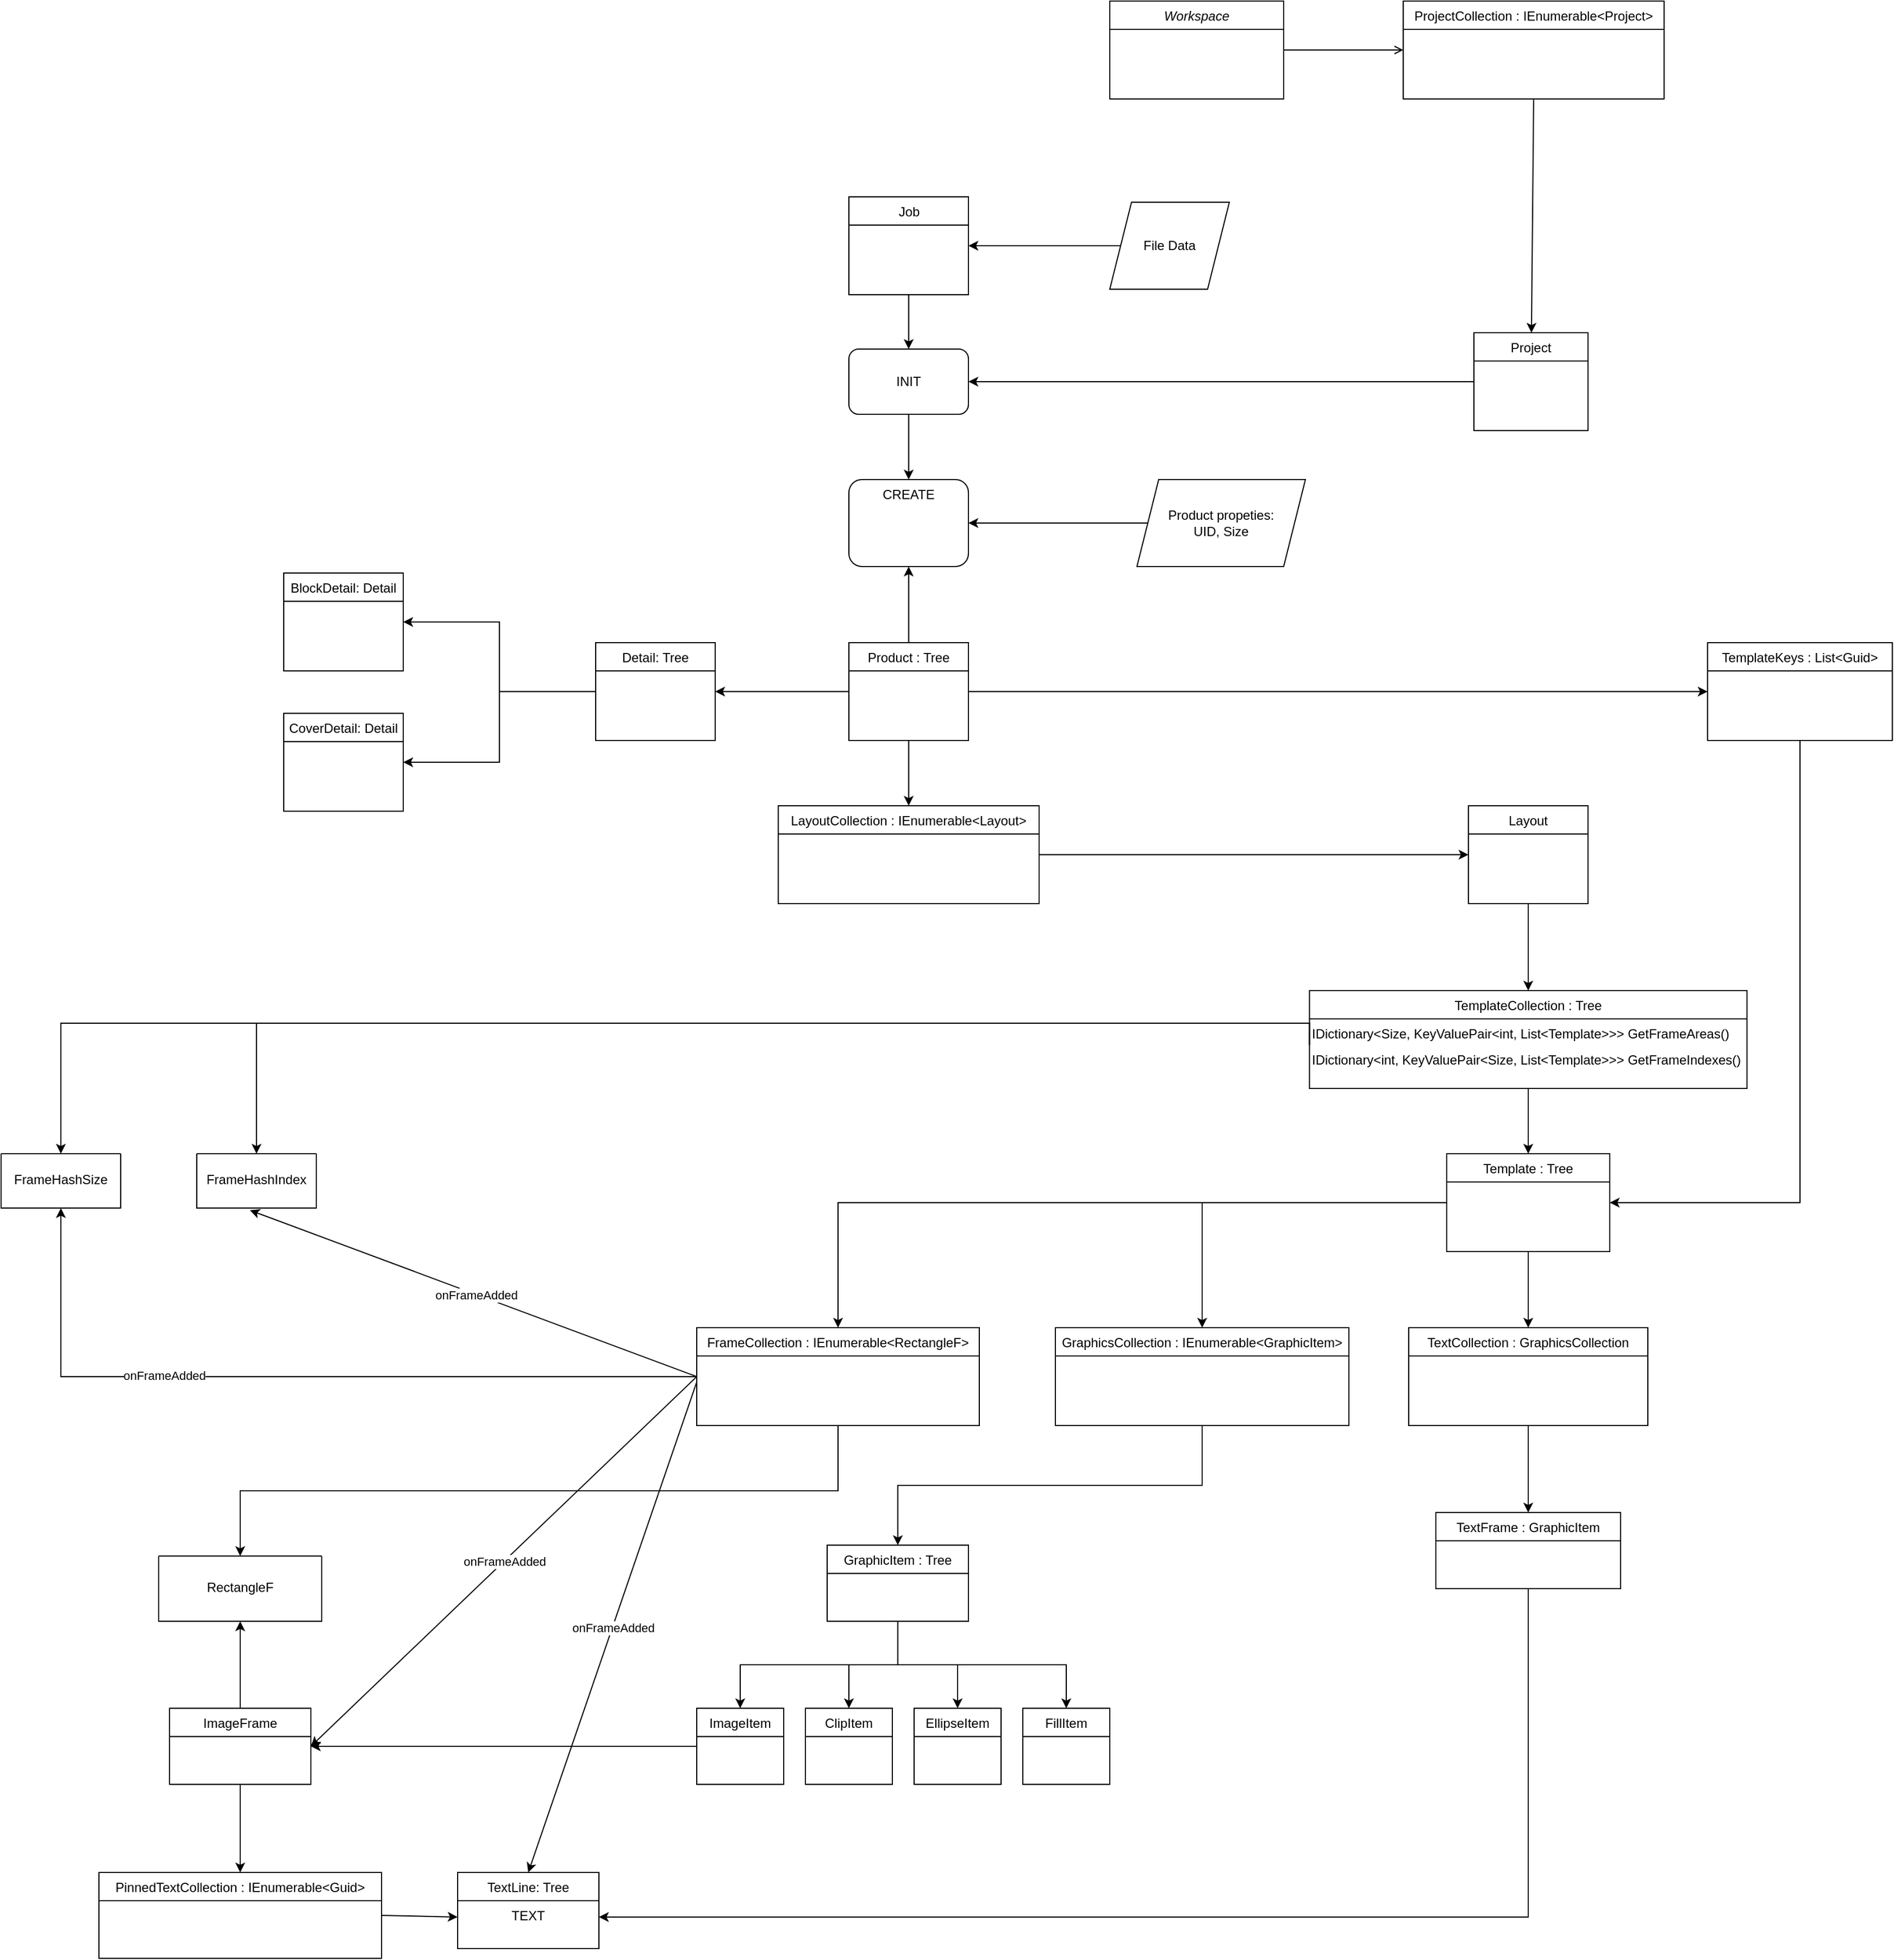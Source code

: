<mxfile version="24.2.5" type="device">
  <diagram id="C5RBs43oDa-KdzZeNtuy" name="Page-1">
    <mxGraphModel dx="3728" dy="2365" grid="1" gridSize="10" guides="1" tooltips="1" connect="1" arrows="1" fold="1" page="1" pageScale="1" pageWidth="827" pageHeight="1169" math="0" shadow="0">
      <root>
        <mxCell id="WIyWlLk6GJQsqaUBKTNV-0" />
        <mxCell id="WIyWlLk6GJQsqaUBKTNV-1" parent="WIyWlLk6GJQsqaUBKTNV-0" />
        <mxCell id="zkfFHV4jXpPFQw0GAbJ--0" value="Workspace" style="swimlane;fontStyle=2;align=center;verticalAlign=top;childLayout=stackLayout;horizontal=1;startSize=26;horizontalStack=0;resizeParent=1;resizeLast=0;collapsible=1;marginBottom=0;rounded=0;shadow=0;strokeWidth=1;" parent="WIyWlLk6GJQsqaUBKTNV-1" vertex="1">
          <mxGeometry x="60" y="-150" width="160" height="90" as="geometry">
            <mxRectangle x="230" y="140" width="160" height="26" as="alternateBounds" />
          </mxGeometry>
        </mxCell>
        <mxCell id="zkfFHV4jXpPFQw0GAbJ--17" value="ProjectCollection : IEnumerable&lt;Project&gt;" style="swimlane;fontStyle=0;align=center;verticalAlign=top;childLayout=stackLayout;horizontal=1;startSize=26;horizontalStack=0;resizeParent=1;resizeLast=0;collapsible=1;marginBottom=0;rounded=0;shadow=0;strokeWidth=1;" parent="WIyWlLk6GJQsqaUBKTNV-1" vertex="1">
          <mxGeometry x="330" y="-150" width="240" height="90" as="geometry">
            <mxRectangle x="550" y="140" width="160" height="26" as="alternateBounds" />
          </mxGeometry>
        </mxCell>
        <mxCell id="zkfFHV4jXpPFQw0GAbJ--26" value="" style="endArrow=open;shadow=0;strokeWidth=1;rounded=0;curved=0;endFill=1;edgeStyle=elbowEdgeStyle;elbow=vertical;" parent="WIyWlLk6GJQsqaUBKTNV-1" source="zkfFHV4jXpPFQw0GAbJ--0" target="zkfFHV4jXpPFQw0GAbJ--17" edge="1">
          <mxGeometry x="0.5" y="41" relative="1" as="geometry">
            <mxPoint x="380" y="22" as="sourcePoint" />
            <mxPoint x="540" y="22" as="targetPoint" />
            <mxPoint x="-40" y="32" as="offset" />
          </mxGeometry>
        </mxCell>
        <mxCell id="epZmwYBo2XGwXkZfo943-4" style="edgeStyle=orthogonalEdgeStyle;rounded=0;orthogonalLoop=1;jettySize=auto;html=1;exitX=0;exitY=0.5;exitDx=0;exitDy=0;entryX=1;entryY=0.5;entryDx=0;entryDy=0;" parent="WIyWlLk6GJQsqaUBKTNV-1" source="JQclvMXNQ_sn5CxyNjuB-0" target="epZmwYBo2XGwXkZfo943-2" edge="1">
          <mxGeometry relative="1" as="geometry" />
        </mxCell>
        <mxCell id="JQclvMXNQ_sn5CxyNjuB-0" value="Project&#xa;" style="swimlane;fontStyle=0;align=center;verticalAlign=top;childLayout=stackLayout;horizontal=1;startSize=26;horizontalStack=0;resizeParent=1;resizeLast=0;collapsible=1;marginBottom=0;rounded=0;shadow=0;strokeWidth=1;" parent="WIyWlLk6GJQsqaUBKTNV-1" vertex="1">
          <mxGeometry x="395" y="155" width="105" height="90" as="geometry">
            <mxRectangle x="550" y="140" width="160" height="26" as="alternateBounds" />
          </mxGeometry>
        </mxCell>
        <mxCell id="JQclvMXNQ_sn5CxyNjuB-1" value="" style="endArrow=classic;html=1;rounded=0;exitX=0.5;exitY=1;exitDx=0;exitDy=0;" parent="WIyWlLk6GJQsqaUBKTNV-1" source="zkfFHV4jXpPFQw0GAbJ--17" target="JQclvMXNQ_sn5CxyNjuB-0" edge="1">
          <mxGeometry width="50" height="50" relative="1" as="geometry">
            <mxPoint x="130" y="300" as="sourcePoint" />
            <mxPoint x="930" y="390" as="targetPoint" />
          </mxGeometry>
        </mxCell>
        <mxCell id="JQclvMXNQ_sn5CxyNjuB-74" style="edgeStyle=orthogonalEdgeStyle;rounded=0;orthogonalLoop=1;jettySize=auto;html=1;exitX=1;exitY=0.5;exitDx=0;exitDy=0;entryX=0;entryY=0.5;entryDx=0;entryDy=0;" parent="WIyWlLk6GJQsqaUBKTNV-1" source="JQclvMXNQ_sn5CxyNjuB-4" target="JQclvMXNQ_sn5CxyNjuB-72" edge="1">
          <mxGeometry relative="1" as="geometry" />
        </mxCell>
        <mxCell id="epZmwYBo2XGwXkZfo943-7" style="edgeStyle=orthogonalEdgeStyle;rounded=0;orthogonalLoop=1;jettySize=auto;html=1;exitX=0.5;exitY=1;exitDx=0;exitDy=0;entryX=0.5;entryY=0;entryDx=0;entryDy=0;" parent="WIyWlLk6GJQsqaUBKTNV-1" source="JQclvMXNQ_sn5CxyNjuB-4" target="JQclvMXNQ_sn5CxyNjuB-8" edge="1">
          <mxGeometry relative="1" as="geometry" />
        </mxCell>
        <mxCell id="epZmwYBo2XGwXkZfo943-16" style="edgeStyle=orthogonalEdgeStyle;rounded=0;orthogonalLoop=1;jettySize=auto;html=1;exitX=0.5;exitY=0;exitDx=0;exitDy=0;entryX=0.5;entryY=1;entryDx=0;entryDy=0;" parent="WIyWlLk6GJQsqaUBKTNV-1" source="JQclvMXNQ_sn5CxyNjuB-4" target="epZmwYBo2XGwXkZfo943-5" edge="1">
          <mxGeometry relative="1" as="geometry" />
        </mxCell>
        <mxCell id="epZmwYBo2XGwXkZfo943-20" style="edgeStyle=orthogonalEdgeStyle;rounded=0;orthogonalLoop=1;jettySize=auto;html=1;exitX=0;exitY=0.5;exitDx=0;exitDy=0;entryX=1;entryY=0.5;entryDx=0;entryDy=0;" parent="WIyWlLk6GJQsqaUBKTNV-1" source="JQclvMXNQ_sn5CxyNjuB-4" target="epZmwYBo2XGwXkZfo943-19" edge="1">
          <mxGeometry relative="1" as="geometry" />
        </mxCell>
        <mxCell id="JQclvMXNQ_sn5CxyNjuB-4" value="Product : Tree" style="swimlane;fontStyle=0;align=center;verticalAlign=top;childLayout=stackLayout;horizontal=1;startSize=26;horizontalStack=0;resizeParent=1;resizeLast=0;collapsible=1;marginBottom=0;rounded=0;shadow=0;strokeWidth=1;" parent="WIyWlLk6GJQsqaUBKTNV-1" vertex="1">
          <mxGeometry x="-180" y="440" width="110" height="90" as="geometry">
            <mxRectangle x="550" y="140" width="160" height="26" as="alternateBounds" />
          </mxGeometry>
        </mxCell>
        <mxCell id="JQclvMXNQ_sn5CxyNjuB-8" value="LayoutCollection : IEnumerable&lt;Layout&gt;" style="swimlane;fontStyle=0;align=center;verticalAlign=top;childLayout=stackLayout;horizontal=1;startSize=26;horizontalStack=0;resizeParent=1;resizeLast=0;collapsible=1;marginBottom=0;rounded=0;shadow=0;strokeWidth=1;" parent="WIyWlLk6GJQsqaUBKTNV-1" vertex="1">
          <mxGeometry x="-245" y="590" width="240" height="90" as="geometry">
            <mxRectangle x="550" y="140" width="160" height="26" as="alternateBounds" />
          </mxGeometry>
        </mxCell>
        <mxCell id="JQclvMXNQ_sn5CxyNjuB-11" value="Layout" style="swimlane;fontStyle=0;align=center;verticalAlign=top;childLayout=stackLayout;horizontal=1;startSize=26;horizontalStack=0;resizeParent=1;resizeLast=0;collapsible=1;marginBottom=0;rounded=0;shadow=0;strokeWidth=1;" parent="WIyWlLk6GJQsqaUBKTNV-1" vertex="1">
          <mxGeometry x="390" y="590" width="110" height="90" as="geometry">
            <mxRectangle x="550" y="140" width="160" height="26" as="alternateBounds" />
          </mxGeometry>
        </mxCell>
        <mxCell id="JQclvMXNQ_sn5CxyNjuB-12" value="" style="endArrow=classic;html=1;rounded=0;exitX=1;exitY=0.5;exitDx=0;exitDy=0;entryX=0;entryY=0.5;entryDx=0;entryDy=0;" parent="WIyWlLk6GJQsqaUBKTNV-1" source="JQclvMXNQ_sn5CxyNjuB-8" target="JQclvMXNQ_sn5CxyNjuB-11" edge="1">
          <mxGeometry width="50" height="50" relative="1" as="geometry">
            <mxPoint x="880" y="440" as="sourcePoint" />
            <mxPoint x="930" y="390" as="targetPoint" />
          </mxGeometry>
        </mxCell>
        <mxCell id="JQclvMXNQ_sn5CxyNjuB-13" value="TemplateCollection : Tree" style="swimlane;fontStyle=0;align=center;verticalAlign=top;childLayout=stackLayout;horizontal=1;startSize=26;horizontalStack=0;resizeParent=1;resizeLast=0;collapsible=1;marginBottom=0;rounded=0;shadow=0;strokeWidth=1;" parent="WIyWlLk6GJQsqaUBKTNV-1" vertex="1">
          <mxGeometry x="243.75" y="760" width="402.5" height="90" as="geometry">
            <mxRectangle x="550" y="140" width="160" height="26" as="alternateBounds" />
          </mxGeometry>
        </mxCell>
        <mxCell id="JQclvMXNQ_sn5CxyNjuB-15" value="IDictionary&amp;lt;Size, KeyValuePair&amp;lt;int, List&amp;lt;Template&amp;gt;&amp;gt;&amp;gt; GetFrameAreas()" style="text;whiteSpace=wrap;html=1;" parent="JQclvMXNQ_sn5CxyNjuB-13" vertex="1">
          <mxGeometry y="26" width="402.5" height="24" as="geometry" />
        </mxCell>
        <mxCell id="JQclvMXNQ_sn5CxyNjuB-16" value="IDictionary&amp;lt;int, KeyValuePair&amp;lt;Size, List&amp;lt;Template&amp;gt;&amp;gt;&amp;gt; GetFrameIndexes()" style="text;whiteSpace=wrap;html=1;" parent="JQclvMXNQ_sn5CxyNjuB-13" vertex="1">
          <mxGeometry y="50" width="402.5" height="24" as="geometry" />
        </mxCell>
        <mxCell id="JQclvMXNQ_sn5CxyNjuB-14" value="" style="endArrow=classic;html=1;rounded=0;exitX=0.5;exitY=1;exitDx=0;exitDy=0;entryX=0.5;entryY=0;entryDx=0;entryDy=0;" parent="WIyWlLk6GJQsqaUBKTNV-1" source="JQclvMXNQ_sn5CxyNjuB-11" target="JQclvMXNQ_sn5CxyNjuB-13" edge="1">
          <mxGeometry width="50" height="50" relative="1" as="geometry">
            <mxPoint x="880" y="440" as="sourcePoint" />
            <mxPoint x="930" y="390" as="targetPoint" />
          </mxGeometry>
        </mxCell>
        <mxCell id="JQclvMXNQ_sn5CxyNjuB-60" style="edgeStyle=orthogonalEdgeStyle;rounded=0;orthogonalLoop=1;jettySize=auto;html=1;exitX=0;exitY=0.5;exitDx=0;exitDy=0;" parent="WIyWlLk6GJQsqaUBKTNV-1" source="JQclvMXNQ_sn5CxyNjuB-17" target="JQclvMXNQ_sn5CxyNjuB-24" edge="1">
          <mxGeometry relative="1" as="geometry" />
        </mxCell>
        <mxCell id="JQclvMXNQ_sn5CxyNjuB-61" style="edgeStyle=orthogonalEdgeStyle;rounded=0;orthogonalLoop=1;jettySize=auto;html=1;exitX=0;exitY=0.5;exitDx=0;exitDy=0;entryX=0.5;entryY=0;entryDx=0;entryDy=0;" parent="WIyWlLk6GJQsqaUBKTNV-1" source="JQclvMXNQ_sn5CxyNjuB-17" target="JQclvMXNQ_sn5CxyNjuB-20" edge="1">
          <mxGeometry relative="1" as="geometry" />
        </mxCell>
        <mxCell id="JQclvMXNQ_sn5CxyNjuB-17" value="Template : Tree" style="swimlane;fontStyle=0;align=center;verticalAlign=top;childLayout=stackLayout;horizontal=1;startSize=26;horizontalStack=0;resizeParent=1;resizeLast=0;collapsible=1;marginBottom=0;rounded=0;shadow=0;strokeWidth=1;" parent="WIyWlLk6GJQsqaUBKTNV-1" vertex="1">
          <mxGeometry x="370" y="910" width="150" height="90" as="geometry">
            <mxRectangle x="550" y="140" width="160" height="26" as="alternateBounds" />
          </mxGeometry>
        </mxCell>
        <mxCell id="JQclvMXNQ_sn5CxyNjuB-19" value="" style="endArrow=classic;html=1;rounded=0;exitX=0.5;exitY=1;exitDx=0;exitDy=0;" parent="WIyWlLk6GJQsqaUBKTNV-1" source="JQclvMXNQ_sn5CxyNjuB-13" target="JQclvMXNQ_sn5CxyNjuB-17" edge="1">
          <mxGeometry width="50" height="50" relative="1" as="geometry">
            <mxPoint x="880" y="540" as="sourcePoint" />
            <mxPoint x="930" y="490" as="targetPoint" />
          </mxGeometry>
        </mxCell>
        <mxCell id="JQclvMXNQ_sn5CxyNjuB-20" value="GraphicsCollection : IEnumerable&lt;GraphicItem&gt;" style="swimlane;fontStyle=0;align=center;verticalAlign=top;childLayout=stackLayout;horizontal=1;startSize=26;horizontalStack=0;resizeParent=1;resizeLast=0;collapsible=1;marginBottom=0;rounded=0;shadow=0;strokeWidth=1;" parent="WIyWlLk6GJQsqaUBKTNV-1" vertex="1">
          <mxGeometry x="10" y="1070" width="270" height="90" as="geometry">
            <mxRectangle x="550" y="140" width="160" height="26" as="alternateBounds" />
          </mxGeometry>
        </mxCell>
        <mxCell id="JQclvMXNQ_sn5CxyNjuB-68" style="edgeStyle=orthogonalEdgeStyle;rounded=0;orthogonalLoop=1;jettySize=auto;html=1;exitX=0.5;exitY=1;exitDx=0;exitDy=0;" parent="WIyWlLk6GJQsqaUBKTNV-1" source="JQclvMXNQ_sn5CxyNjuB-22" target="JQclvMXNQ_sn5CxyNjuB-59" edge="1">
          <mxGeometry relative="1" as="geometry" />
        </mxCell>
        <mxCell id="JQclvMXNQ_sn5CxyNjuB-22" value="TextCollection : GraphicsCollection" style="swimlane;fontStyle=0;align=center;verticalAlign=top;childLayout=stackLayout;horizontal=1;startSize=26;horizontalStack=0;resizeParent=1;resizeLast=0;collapsible=1;marginBottom=0;rounded=0;shadow=0;strokeWidth=1;" parent="WIyWlLk6GJQsqaUBKTNV-1" vertex="1">
          <mxGeometry x="335" y="1070" width="220" height="90" as="geometry">
            <mxRectangle x="550" y="140" width="160" height="26" as="alternateBounds" />
          </mxGeometry>
        </mxCell>
        <mxCell id="JQclvMXNQ_sn5CxyNjuB-55" style="edgeStyle=orthogonalEdgeStyle;rounded=0;orthogonalLoop=1;jettySize=auto;html=1;exitX=0.5;exitY=1;exitDx=0;exitDy=0;" parent="WIyWlLk6GJQsqaUBKTNV-1" source="JQclvMXNQ_sn5CxyNjuB-24" target="JQclvMXNQ_sn5CxyNjuB-52" edge="1">
          <mxGeometry relative="1" as="geometry" />
        </mxCell>
        <mxCell id="JQclvMXNQ_sn5CxyNjuB-24" value="FrameCollection : IEnumerable&lt;RectangleF&gt;" style="swimlane;fontStyle=0;align=center;verticalAlign=top;childLayout=stackLayout;horizontal=1;startSize=26;horizontalStack=0;resizeParent=1;resizeLast=0;collapsible=1;marginBottom=0;rounded=0;shadow=0;strokeWidth=1;" parent="WIyWlLk6GJQsqaUBKTNV-1" vertex="1">
          <mxGeometry x="-320" y="1070" width="260" height="90" as="geometry">
            <mxRectangle x="550" y="140" width="160" height="26" as="alternateBounds" />
          </mxGeometry>
        </mxCell>
        <mxCell id="JQclvMXNQ_sn5CxyNjuB-25" value="" style="endArrow=classic;html=1;rounded=0;exitX=0.5;exitY=1;exitDx=0;exitDy=0;entryX=0.5;entryY=0;entryDx=0;entryDy=0;" parent="WIyWlLk6GJQsqaUBKTNV-1" source="JQclvMXNQ_sn5CxyNjuB-17" target="JQclvMXNQ_sn5CxyNjuB-22" edge="1">
          <mxGeometry width="50" height="50" relative="1" as="geometry">
            <mxPoint x="880" y="1040" as="sourcePoint" />
            <mxPoint x="930" y="990" as="targetPoint" />
          </mxGeometry>
        </mxCell>
        <mxCell id="JQclvMXNQ_sn5CxyNjuB-27" value="" style="swimlane;startSize=0;" parent="WIyWlLk6GJQsqaUBKTNV-1" vertex="1">
          <mxGeometry x="-780" y="910" width="110" height="50" as="geometry" />
        </mxCell>
        <mxCell id="JQclvMXNQ_sn5CxyNjuB-28" value="FrameHashIndex" style="text;whiteSpace=wrap;html=1;align=center;" parent="JQclvMXNQ_sn5CxyNjuB-27" vertex="1">
          <mxGeometry y="10" width="110" height="40" as="geometry" />
        </mxCell>
        <mxCell id="JQclvMXNQ_sn5CxyNjuB-29" value="" style="swimlane;startSize=0;" parent="WIyWlLk6GJQsqaUBKTNV-1" vertex="1">
          <mxGeometry x="-960" y="910" width="110" height="50" as="geometry" />
        </mxCell>
        <mxCell id="JQclvMXNQ_sn5CxyNjuB-30" value="FrameHashSize" style="text;whiteSpace=wrap;html=1;align=center;" parent="JQclvMXNQ_sn5CxyNjuB-29" vertex="1">
          <mxGeometry y="10" width="110" height="40" as="geometry" />
        </mxCell>
        <mxCell id="JQclvMXNQ_sn5CxyNjuB-45" style="edgeStyle=orthogonalEdgeStyle;rounded=0;orthogonalLoop=1;jettySize=auto;html=1;exitX=0.5;exitY=1;exitDx=0;exitDy=0;entryX=0.5;entryY=0;entryDx=0;entryDy=0;" parent="WIyWlLk6GJQsqaUBKTNV-1" source="JQclvMXNQ_sn5CxyNjuB-39" target="JQclvMXNQ_sn5CxyNjuB-41" edge="1">
          <mxGeometry relative="1" as="geometry" />
        </mxCell>
        <mxCell id="JQclvMXNQ_sn5CxyNjuB-46" style="edgeStyle=orthogonalEdgeStyle;rounded=0;orthogonalLoop=1;jettySize=auto;html=1;exitX=0.5;exitY=1;exitDx=0;exitDy=0;entryX=0.5;entryY=0;entryDx=0;entryDy=0;" parent="WIyWlLk6GJQsqaUBKTNV-1" source="JQclvMXNQ_sn5CxyNjuB-39" target="JQclvMXNQ_sn5CxyNjuB-42" edge="1">
          <mxGeometry relative="1" as="geometry" />
        </mxCell>
        <mxCell id="JQclvMXNQ_sn5CxyNjuB-47" style="edgeStyle=orthogonalEdgeStyle;rounded=0;orthogonalLoop=1;jettySize=auto;html=1;exitX=0.5;exitY=1;exitDx=0;exitDy=0;entryX=0.5;entryY=0;entryDx=0;entryDy=0;" parent="WIyWlLk6GJQsqaUBKTNV-1" source="JQclvMXNQ_sn5CxyNjuB-39" target="JQclvMXNQ_sn5CxyNjuB-43" edge="1">
          <mxGeometry relative="1" as="geometry" />
        </mxCell>
        <mxCell id="JQclvMXNQ_sn5CxyNjuB-48" style="edgeStyle=orthogonalEdgeStyle;rounded=0;orthogonalLoop=1;jettySize=auto;html=1;exitX=0.5;exitY=1;exitDx=0;exitDy=0;entryX=0.5;entryY=0;entryDx=0;entryDy=0;" parent="WIyWlLk6GJQsqaUBKTNV-1" source="JQclvMXNQ_sn5CxyNjuB-39" target="JQclvMXNQ_sn5CxyNjuB-44" edge="1">
          <mxGeometry relative="1" as="geometry" />
        </mxCell>
        <mxCell id="JQclvMXNQ_sn5CxyNjuB-39" value="GraphicItem : Tree" style="swimlane;fontStyle=0;align=center;verticalAlign=top;childLayout=stackLayout;horizontal=1;startSize=26;horizontalStack=0;resizeParent=1;resizeLast=0;collapsible=1;marginBottom=0;rounded=0;shadow=0;strokeWidth=1;" parent="WIyWlLk6GJQsqaUBKTNV-1" vertex="1">
          <mxGeometry x="-200" y="1270" width="130" height="70" as="geometry">
            <mxRectangle x="550" y="140" width="160" height="26" as="alternateBounds" />
          </mxGeometry>
        </mxCell>
        <mxCell id="JQclvMXNQ_sn5CxyNjuB-40" value="" style="endArrow=classic;html=1;rounded=0;exitX=0.5;exitY=1;exitDx=0;exitDy=0;entryX=0.5;entryY=0;entryDx=0;entryDy=0;edgeStyle=orthogonalEdgeStyle;" parent="WIyWlLk6GJQsqaUBKTNV-1" source="JQclvMXNQ_sn5CxyNjuB-20" target="JQclvMXNQ_sn5CxyNjuB-39" edge="1">
          <mxGeometry width="50" height="50" relative="1" as="geometry">
            <mxPoint x="880" y="940" as="sourcePoint" />
            <mxPoint x="930" y="890" as="targetPoint" />
          </mxGeometry>
        </mxCell>
        <mxCell id="JQclvMXNQ_sn5CxyNjuB-41" value="FillItem" style="swimlane;fontStyle=0;align=center;verticalAlign=top;childLayout=stackLayout;horizontal=1;startSize=26;horizontalStack=0;resizeParent=1;resizeLast=0;collapsible=1;marginBottom=0;rounded=0;shadow=0;strokeWidth=1;" parent="WIyWlLk6GJQsqaUBKTNV-1" vertex="1">
          <mxGeometry x="-20" y="1420" width="80" height="70" as="geometry">
            <mxRectangle x="550" y="140" width="160" height="26" as="alternateBounds" />
          </mxGeometry>
        </mxCell>
        <mxCell id="JQclvMXNQ_sn5CxyNjuB-42" value="ClipItem" style="swimlane;fontStyle=0;align=center;verticalAlign=top;childLayout=stackLayout;horizontal=1;startSize=26;horizontalStack=0;resizeParent=1;resizeLast=0;collapsible=1;marginBottom=0;rounded=0;shadow=0;strokeWidth=1;" parent="WIyWlLk6GJQsqaUBKTNV-1" vertex="1">
          <mxGeometry x="-220" y="1420" width="80" height="70" as="geometry">
            <mxRectangle x="550" y="140" width="160" height="26" as="alternateBounds" />
          </mxGeometry>
        </mxCell>
        <mxCell id="JQclvMXNQ_sn5CxyNjuB-43" value="EllipseItem" style="swimlane;fontStyle=0;align=center;verticalAlign=top;childLayout=stackLayout;horizontal=1;startSize=26;horizontalStack=0;resizeParent=1;resizeLast=0;collapsible=1;marginBottom=0;rounded=0;shadow=0;strokeWidth=1;" parent="WIyWlLk6GJQsqaUBKTNV-1" vertex="1">
          <mxGeometry x="-120" y="1420" width="80" height="70" as="geometry">
            <mxRectangle x="550" y="140" width="160" height="26" as="alternateBounds" />
          </mxGeometry>
        </mxCell>
        <mxCell id="JQclvMXNQ_sn5CxyNjuB-51" style="edgeStyle=orthogonalEdgeStyle;rounded=0;orthogonalLoop=1;jettySize=auto;html=1;exitX=0;exitY=0.5;exitDx=0;exitDy=0;entryX=1;entryY=0.5;entryDx=0;entryDy=0;" parent="WIyWlLk6GJQsqaUBKTNV-1" source="JQclvMXNQ_sn5CxyNjuB-44" target="JQclvMXNQ_sn5CxyNjuB-50" edge="1">
          <mxGeometry relative="1" as="geometry" />
        </mxCell>
        <mxCell id="JQclvMXNQ_sn5CxyNjuB-44" value="ImageItem" style="swimlane;fontStyle=0;align=center;verticalAlign=top;childLayout=stackLayout;horizontal=1;startSize=26;horizontalStack=0;resizeParent=1;resizeLast=0;collapsible=1;marginBottom=0;rounded=0;shadow=0;strokeWidth=1;" parent="WIyWlLk6GJQsqaUBKTNV-1" vertex="1">
          <mxGeometry x="-320" y="1420" width="80" height="70" as="geometry">
            <mxRectangle x="550" y="140" width="160" height="26" as="alternateBounds" />
          </mxGeometry>
        </mxCell>
        <mxCell id="JQclvMXNQ_sn5CxyNjuB-58" style="edgeStyle=orthogonalEdgeStyle;rounded=0;orthogonalLoop=1;jettySize=auto;html=1;exitX=0.5;exitY=0;exitDx=0;exitDy=0;entryX=0.5;entryY=1;entryDx=0;entryDy=0;" parent="WIyWlLk6GJQsqaUBKTNV-1" source="JQclvMXNQ_sn5CxyNjuB-50" target="JQclvMXNQ_sn5CxyNjuB-52" edge="1">
          <mxGeometry relative="1" as="geometry" />
        </mxCell>
        <mxCell id="khSnl6Eu7bIwyBFIdUrY-1" style="edgeStyle=orthogonalEdgeStyle;rounded=0;orthogonalLoop=1;jettySize=auto;html=1;exitX=0.5;exitY=1;exitDx=0;exitDy=0;entryX=0.5;entryY=0;entryDx=0;entryDy=0;" parent="WIyWlLk6GJQsqaUBKTNV-1" source="JQclvMXNQ_sn5CxyNjuB-50" target="khSnl6Eu7bIwyBFIdUrY-0" edge="1">
          <mxGeometry relative="1" as="geometry" />
        </mxCell>
        <mxCell id="JQclvMXNQ_sn5CxyNjuB-50" value="ImageFrame" style="swimlane;fontStyle=0;align=center;verticalAlign=top;childLayout=stackLayout;horizontal=1;startSize=26;horizontalStack=0;resizeParent=1;resizeLast=0;collapsible=1;marginBottom=0;rounded=0;shadow=0;strokeWidth=1;" parent="WIyWlLk6GJQsqaUBKTNV-1" vertex="1">
          <mxGeometry x="-805" y="1420" width="130" height="70" as="geometry">
            <mxRectangle x="550" y="140" width="160" height="26" as="alternateBounds" />
          </mxGeometry>
        </mxCell>
        <mxCell id="JQclvMXNQ_sn5CxyNjuB-52" value="" style="swimlane;startSize=0;" parent="WIyWlLk6GJQsqaUBKTNV-1" vertex="1">
          <mxGeometry x="-815" y="1280" width="150" height="60" as="geometry" />
        </mxCell>
        <mxCell id="JQclvMXNQ_sn5CxyNjuB-54" value="RectangleF" style="text;whiteSpace=wrap;html=1;align=center;" parent="JQclvMXNQ_sn5CxyNjuB-52" vertex="1">
          <mxGeometry y="15" width="150" height="40" as="geometry" />
        </mxCell>
        <mxCell id="khSnl6Eu7bIwyBFIdUrY-13" style="edgeStyle=orthogonalEdgeStyle;rounded=0;orthogonalLoop=1;jettySize=auto;html=1;exitX=0.5;exitY=1;exitDx=0;exitDy=0;entryX=1;entryY=0.75;entryDx=0;entryDy=0;" parent="WIyWlLk6GJQsqaUBKTNV-1" source="JQclvMXNQ_sn5CxyNjuB-59" target="JQclvMXNQ_sn5CxyNjuB-71" edge="1">
          <mxGeometry relative="1" as="geometry" />
        </mxCell>
        <mxCell id="JQclvMXNQ_sn5CxyNjuB-59" value="TextFrame : GraphicItem" style="swimlane;fontStyle=0;align=center;verticalAlign=top;childLayout=stackLayout;horizontal=1;startSize=26;horizontalStack=0;resizeParent=1;resizeLast=0;collapsible=1;marginBottom=0;rounded=0;shadow=0;strokeWidth=1;" parent="WIyWlLk6GJQsqaUBKTNV-1" vertex="1">
          <mxGeometry x="360" y="1240" width="170" height="70" as="geometry">
            <mxRectangle x="550" y="140" width="160" height="26" as="alternateBounds" />
          </mxGeometry>
        </mxCell>
        <mxCell id="JQclvMXNQ_sn5CxyNjuB-62" style="edgeStyle=orthogonalEdgeStyle;rounded=0;orthogonalLoop=1;jettySize=auto;html=1;exitX=0;exitY=0;exitDx=0;exitDy=0;entryX=0.5;entryY=0;entryDx=0;entryDy=0;" parent="WIyWlLk6GJQsqaUBKTNV-1" source="JQclvMXNQ_sn5CxyNjuB-16" target="JQclvMXNQ_sn5CxyNjuB-29" edge="1">
          <mxGeometry relative="1" as="geometry" />
        </mxCell>
        <mxCell id="JQclvMXNQ_sn5CxyNjuB-63" style="edgeStyle=orthogonalEdgeStyle;rounded=0;orthogonalLoop=1;jettySize=auto;html=1;exitX=0;exitY=0;exitDx=0;exitDy=0;" parent="WIyWlLk6GJQsqaUBKTNV-1" source="JQclvMXNQ_sn5CxyNjuB-16" target="JQclvMXNQ_sn5CxyNjuB-27" edge="1">
          <mxGeometry relative="1" as="geometry" />
        </mxCell>
        <mxCell id="JQclvMXNQ_sn5CxyNjuB-69" value="TextLine: Tree" style="swimlane;fontStyle=0;align=center;verticalAlign=top;childLayout=stackLayout;horizontal=1;startSize=26;horizontalStack=0;resizeParent=1;resizeLast=0;collapsible=1;marginBottom=0;rounded=0;shadow=0;strokeWidth=1;" parent="WIyWlLk6GJQsqaUBKTNV-1" vertex="1">
          <mxGeometry x="-540" y="1571" width="130" height="70" as="geometry">
            <mxRectangle x="550" y="140" width="160" height="26" as="alternateBounds" />
          </mxGeometry>
        </mxCell>
        <mxCell id="JQclvMXNQ_sn5CxyNjuB-71" value="TEXT&lt;div&gt;&lt;br&gt;&lt;/div&gt;" style="text;whiteSpace=wrap;html=1;align=center;" parent="JQclvMXNQ_sn5CxyNjuB-69" vertex="1">
          <mxGeometry y="26" width="130" height="20" as="geometry" />
        </mxCell>
        <mxCell id="JQclvMXNQ_sn5CxyNjuB-72" value="TemplateKeys : List&lt;Guid&gt;" style="swimlane;fontStyle=0;align=center;verticalAlign=top;childLayout=stackLayout;horizontal=1;startSize=26;horizontalStack=0;resizeParent=1;resizeLast=0;collapsible=1;marginBottom=0;rounded=0;shadow=0;strokeWidth=1;" parent="WIyWlLk6GJQsqaUBKTNV-1" vertex="1">
          <mxGeometry x="610" y="440" width="170" height="90" as="geometry">
            <mxRectangle x="550" y="140" width="160" height="26" as="alternateBounds" />
          </mxGeometry>
        </mxCell>
        <mxCell id="JQclvMXNQ_sn5CxyNjuB-78" value="" style="endArrow=classic;html=1;rounded=0;exitX=0.5;exitY=1;exitDx=0;exitDy=0;entryX=1;entryY=0.5;entryDx=0;entryDy=0;" parent="WIyWlLk6GJQsqaUBKTNV-1" source="JQclvMXNQ_sn5CxyNjuB-72" target="JQclvMXNQ_sn5CxyNjuB-17" edge="1">
          <mxGeometry width="50" height="50" relative="1" as="geometry">
            <mxPoint x="410" y="880" as="sourcePoint" />
            <mxPoint x="460" y="830" as="targetPoint" />
            <Array as="points">
              <mxPoint x="695" y="955" />
            </Array>
          </mxGeometry>
        </mxCell>
        <mxCell id="khSnl6Eu7bIwyBFIdUrY-2" style="rounded=0;orthogonalLoop=1;jettySize=auto;html=1;exitX=1;exitY=0.5;exitDx=0;exitDy=0;entryX=0;entryY=0.75;entryDx=0;entryDy=0;" parent="WIyWlLk6GJQsqaUBKTNV-1" source="khSnl6Eu7bIwyBFIdUrY-0" target="JQclvMXNQ_sn5CxyNjuB-71" edge="1">
          <mxGeometry relative="1" as="geometry" />
        </mxCell>
        <mxCell id="khSnl6Eu7bIwyBFIdUrY-0" value="PinnedTextCollection : IEnumerable&lt;Guid&gt;" style="swimlane;fontStyle=0;align=center;verticalAlign=top;childLayout=stackLayout;horizontal=1;startSize=26;horizontalStack=0;resizeParent=1;resizeLast=0;collapsible=1;marginBottom=0;rounded=0;shadow=0;strokeWidth=1;" parent="WIyWlLk6GJQsqaUBKTNV-1" vertex="1">
          <mxGeometry x="-870" y="1571" width="260" height="79" as="geometry">
            <mxRectangle x="550" y="140" width="160" height="26" as="alternateBounds" />
          </mxGeometry>
        </mxCell>
        <mxCell id="khSnl6Eu7bIwyBFIdUrY-4" value="" style="endArrow=classic;html=1;rounded=0;exitX=0;exitY=0.5;exitDx=0;exitDy=0;entryX=0.445;entryY=1.05;entryDx=0;entryDy=0;entryPerimeter=0;" parent="WIyWlLk6GJQsqaUBKTNV-1" source="JQclvMXNQ_sn5CxyNjuB-24" target="JQclvMXNQ_sn5CxyNjuB-28" edge="1">
          <mxGeometry relative="1" as="geometry">
            <mxPoint x="170" y="1310" as="sourcePoint" />
            <mxPoint x="270" y="1310" as="targetPoint" />
          </mxGeometry>
        </mxCell>
        <mxCell id="khSnl6Eu7bIwyBFIdUrY-5" value="Label" style="edgeLabel;resizable=0;html=1;;align=center;verticalAlign=middle;" parent="khSnl6Eu7bIwyBFIdUrY-4" connectable="0" vertex="1">
          <mxGeometry relative="1" as="geometry" />
        </mxCell>
        <mxCell id="khSnl6Eu7bIwyBFIdUrY-8" value="onFrameAdded" style="edgeLabel;html=1;align=center;verticalAlign=middle;resizable=0;points=[];" parent="khSnl6Eu7bIwyBFIdUrY-4" vertex="1" connectable="0">
          <mxGeometry x="-0.01" relative="1" as="geometry">
            <mxPoint as="offset" />
          </mxGeometry>
        </mxCell>
        <mxCell id="khSnl6Eu7bIwyBFIdUrY-6" value="" style="endArrow=classic;html=1;rounded=0;exitX=0;exitY=0.5;exitDx=0;exitDy=0;entryX=0.5;entryY=1;entryDx=0;entryDy=0;edgeStyle=orthogonalEdgeStyle;" parent="WIyWlLk6GJQsqaUBKTNV-1" source="JQclvMXNQ_sn5CxyNjuB-24" target="JQclvMXNQ_sn5CxyNjuB-30" edge="1">
          <mxGeometry relative="1" as="geometry">
            <mxPoint x="170" y="1310" as="sourcePoint" />
            <mxPoint x="270" y="1310" as="targetPoint" />
          </mxGeometry>
        </mxCell>
        <mxCell id="khSnl6Eu7bIwyBFIdUrY-7" value="Label" style="edgeLabel;resizable=0;html=1;;align=center;verticalAlign=middle;" parent="khSnl6Eu7bIwyBFIdUrY-6" connectable="0" vertex="1">
          <mxGeometry relative="1" as="geometry">
            <mxPoint x="-130" as="offset" />
          </mxGeometry>
        </mxCell>
        <mxCell id="khSnl6Eu7bIwyBFIdUrY-9" value="onFrameAdded" style="edgeLabel;html=1;align=center;verticalAlign=middle;resizable=0;points=[];" parent="khSnl6Eu7bIwyBFIdUrY-6" vertex="1" connectable="0">
          <mxGeometry x="-0.026" y="-1" relative="1" as="geometry">
            <mxPoint x="-130" as="offset" />
          </mxGeometry>
        </mxCell>
        <mxCell id="khSnl6Eu7bIwyBFIdUrY-10" value="" style="endArrow=classic;html=1;rounded=0;exitX=0;exitY=0.5;exitDx=0;exitDy=0;entryX=1;entryY=0.5;entryDx=0;entryDy=0;" parent="WIyWlLk6GJQsqaUBKTNV-1" source="JQclvMXNQ_sn5CxyNjuB-24" target="JQclvMXNQ_sn5CxyNjuB-50" edge="1">
          <mxGeometry relative="1" as="geometry">
            <mxPoint x="170" y="1310" as="sourcePoint" />
            <mxPoint x="270" y="1310" as="targetPoint" />
          </mxGeometry>
        </mxCell>
        <mxCell id="khSnl6Eu7bIwyBFIdUrY-11" value="onFrameAdded" style="edgeLabel;resizable=0;html=1;;align=center;verticalAlign=middle;" parent="khSnl6Eu7bIwyBFIdUrY-10" connectable="0" vertex="1">
          <mxGeometry relative="1" as="geometry" />
        </mxCell>
        <mxCell id="khSnl6Eu7bIwyBFIdUrY-14" value="" style="endArrow=classic;html=1;rounded=0;entryX=0.5;entryY=0;entryDx=0;entryDy=0;" parent="WIyWlLk6GJQsqaUBKTNV-1" target="JQclvMXNQ_sn5CxyNjuB-69" edge="1">
          <mxGeometry relative="1" as="geometry">
            <mxPoint x="-320" y="1120" as="sourcePoint" />
            <mxPoint x="-665" y="1465" as="targetPoint" />
          </mxGeometry>
        </mxCell>
        <mxCell id="khSnl6Eu7bIwyBFIdUrY-15" value="onFrameAdded" style="edgeLabel;resizable=0;html=1;;align=center;verticalAlign=middle;" parent="khSnl6Eu7bIwyBFIdUrY-14" connectable="0" vertex="1">
          <mxGeometry relative="1" as="geometry" />
        </mxCell>
        <mxCell id="epZmwYBo2XGwXkZfo943-3" style="edgeStyle=orthogonalEdgeStyle;rounded=0;orthogonalLoop=1;jettySize=auto;html=1;exitX=0.5;exitY=1;exitDx=0;exitDy=0;entryX=0.5;entryY=0;entryDx=0;entryDy=0;" parent="WIyWlLk6GJQsqaUBKTNV-1" source="epZmwYBo2XGwXkZfo943-0" target="epZmwYBo2XGwXkZfo943-2" edge="1">
          <mxGeometry relative="1" as="geometry" />
        </mxCell>
        <mxCell id="epZmwYBo2XGwXkZfo943-0" value="Job" style="swimlane;fontStyle=0;align=center;verticalAlign=top;childLayout=stackLayout;horizontal=1;startSize=26;horizontalStack=0;resizeParent=1;resizeLast=0;collapsible=1;marginBottom=0;rounded=0;shadow=0;strokeWidth=1;html=1;" parent="WIyWlLk6GJQsqaUBKTNV-1" vertex="1">
          <mxGeometry x="-180" y="30" width="110" height="90" as="geometry">
            <mxRectangle x="-180" y="30" width="160" height="26" as="alternateBounds" />
          </mxGeometry>
        </mxCell>
        <mxCell id="epZmwYBo2XGwXkZfo943-6" style="edgeStyle=orthogonalEdgeStyle;rounded=0;orthogonalLoop=1;jettySize=auto;html=1;exitX=0.5;exitY=1;exitDx=0;exitDy=0;" parent="WIyWlLk6GJQsqaUBKTNV-1" source="epZmwYBo2XGwXkZfo943-2" target="epZmwYBo2XGwXkZfo943-5" edge="1">
          <mxGeometry relative="1" as="geometry" />
        </mxCell>
        <mxCell id="epZmwYBo2XGwXkZfo943-2" value="INIT" style="rounded=1;whiteSpace=wrap;html=1;" parent="WIyWlLk6GJQsqaUBKTNV-1" vertex="1">
          <mxGeometry x="-180" y="170" width="110" height="60" as="geometry" />
        </mxCell>
        <mxCell id="epZmwYBo2XGwXkZfo943-5" value="CREATE" style="rounded=1;whiteSpace=wrap;html=1;verticalAlign=top;" parent="WIyWlLk6GJQsqaUBKTNV-1" vertex="1">
          <mxGeometry x="-180" y="290" width="110" height="80" as="geometry" />
        </mxCell>
        <mxCell id="epZmwYBo2XGwXkZfo943-18" style="edgeStyle=orthogonalEdgeStyle;rounded=0;orthogonalLoop=1;jettySize=auto;html=1;exitX=0;exitY=0.5;exitDx=0;exitDy=0;entryX=1;entryY=0.5;entryDx=0;entryDy=0;" parent="WIyWlLk6GJQsqaUBKTNV-1" source="epZmwYBo2XGwXkZfo943-17" target="epZmwYBo2XGwXkZfo943-5" edge="1">
          <mxGeometry relative="1" as="geometry" />
        </mxCell>
        <mxCell id="epZmwYBo2XGwXkZfo943-17" value="Product propeties:&lt;div&gt;UID,&lt;span style=&quot;background-color: initial;&quot;&gt;&amp;nbsp;Size&lt;/span&gt;&lt;/div&gt;" style="shape=parallelogram;perimeter=parallelogramPerimeter;whiteSpace=wrap;html=1;fixedSize=1;align=center;" parent="WIyWlLk6GJQsqaUBKTNV-1" vertex="1">
          <mxGeometry x="85" y="290" width="155" height="80" as="geometry" />
        </mxCell>
        <mxCell id="epZmwYBo2XGwXkZfo943-23" style="edgeStyle=orthogonalEdgeStyle;rounded=0;orthogonalLoop=1;jettySize=auto;html=1;exitX=0;exitY=0.5;exitDx=0;exitDy=0;entryX=1;entryY=0.5;entryDx=0;entryDy=0;" parent="WIyWlLk6GJQsqaUBKTNV-1" source="epZmwYBo2XGwXkZfo943-19" target="epZmwYBo2XGwXkZfo943-21" edge="1">
          <mxGeometry relative="1" as="geometry" />
        </mxCell>
        <mxCell id="epZmwYBo2XGwXkZfo943-24" style="edgeStyle=orthogonalEdgeStyle;rounded=0;orthogonalLoop=1;jettySize=auto;html=1;exitX=0;exitY=0.5;exitDx=0;exitDy=0;entryX=1;entryY=0.5;entryDx=0;entryDy=0;" parent="WIyWlLk6GJQsqaUBKTNV-1" source="epZmwYBo2XGwXkZfo943-19" target="epZmwYBo2XGwXkZfo943-22" edge="1">
          <mxGeometry relative="1" as="geometry" />
        </mxCell>
        <mxCell id="epZmwYBo2XGwXkZfo943-19" value="Detail: Tree" style="swimlane;fontStyle=0;align=center;verticalAlign=top;childLayout=stackLayout;horizontal=1;startSize=26;horizontalStack=0;resizeParent=1;resizeLast=0;collapsible=1;marginBottom=0;rounded=0;shadow=0;strokeWidth=1;" parent="WIyWlLk6GJQsqaUBKTNV-1" vertex="1">
          <mxGeometry x="-413" y="440" width="110" height="90" as="geometry">
            <mxRectangle x="550" y="140" width="160" height="26" as="alternateBounds" />
          </mxGeometry>
        </mxCell>
        <mxCell id="epZmwYBo2XGwXkZfo943-21" value="BlockDetail: Detail" style="swimlane;fontStyle=0;align=center;verticalAlign=top;childLayout=stackLayout;horizontal=1;startSize=26;horizontalStack=0;resizeParent=1;resizeLast=0;collapsible=1;marginBottom=0;rounded=0;shadow=0;strokeWidth=1;" parent="WIyWlLk6GJQsqaUBKTNV-1" vertex="1">
          <mxGeometry x="-700" y="376" width="110" height="90" as="geometry">
            <mxRectangle x="550" y="140" width="160" height="26" as="alternateBounds" />
          </mxGeometry>
        </mxCell>
        <mxCell id="epZmwYBo2XGwXkZfo943-22" value="CoverDetail: Detail" style="swimlane;fontStyle=0;align=center;verticalAlign=top;childLayout=stackLayout;horizontal=1;startSize=26;horizontalStack=0;resizeParent=1;resizeLast=0;collapsible=1;marginBottom=0;rounded=0;shadow=0;strokeWidth=1;" parent="WIyWlLk6GJQsqaUBKTNV-1" vertex="1">
          <mxGeometry x="-700" y="505" width="110" height="90" as="geometry">
            <mxRectangle x="550" y="140" width="160" height="26" as="alternateBounds" />
          </mxGeometry>
        </mxCell>
        <mxCell id="epZmwYBo2XGwXkZfo943-26" style="edgeStyle=orthogonalEdgeStyle;rounded=0;orthogonalLoop=1;jettySize=auto;html=1;exitX=0;exitY=0.5;exitDx=0;exitDy=0;entryX=1;entryY=0.5;entryDx=0;entryDy=0;" parent="WIyWlLk6GJQsqaUBKTNV-1" source="epZmwYBo2XGwXkZfo943-25" target="epZmwYBo2XGwXkZfo943-0" edge="1">
          <mxGeometry relative="1" as="geometry" />
        </mxCell>
        <mxCell id="epZmwYBo2XGwXkZfo943-25" value="File Data" style="shape=parallelogram;perimeter=parallelogramPerimeter;whiteSpace=wrap;html=1;fixedSize=1;align=center;" parent="WIyWlLk6GJQsqaUBKTNV-1" vertex="1">
          <mxGeometry x="60" y="35" width="110" height="80" as="geometry" />
        </mxCell>
      </root>
    </mxGraphModel>
  </diagram>
</mxfile>
